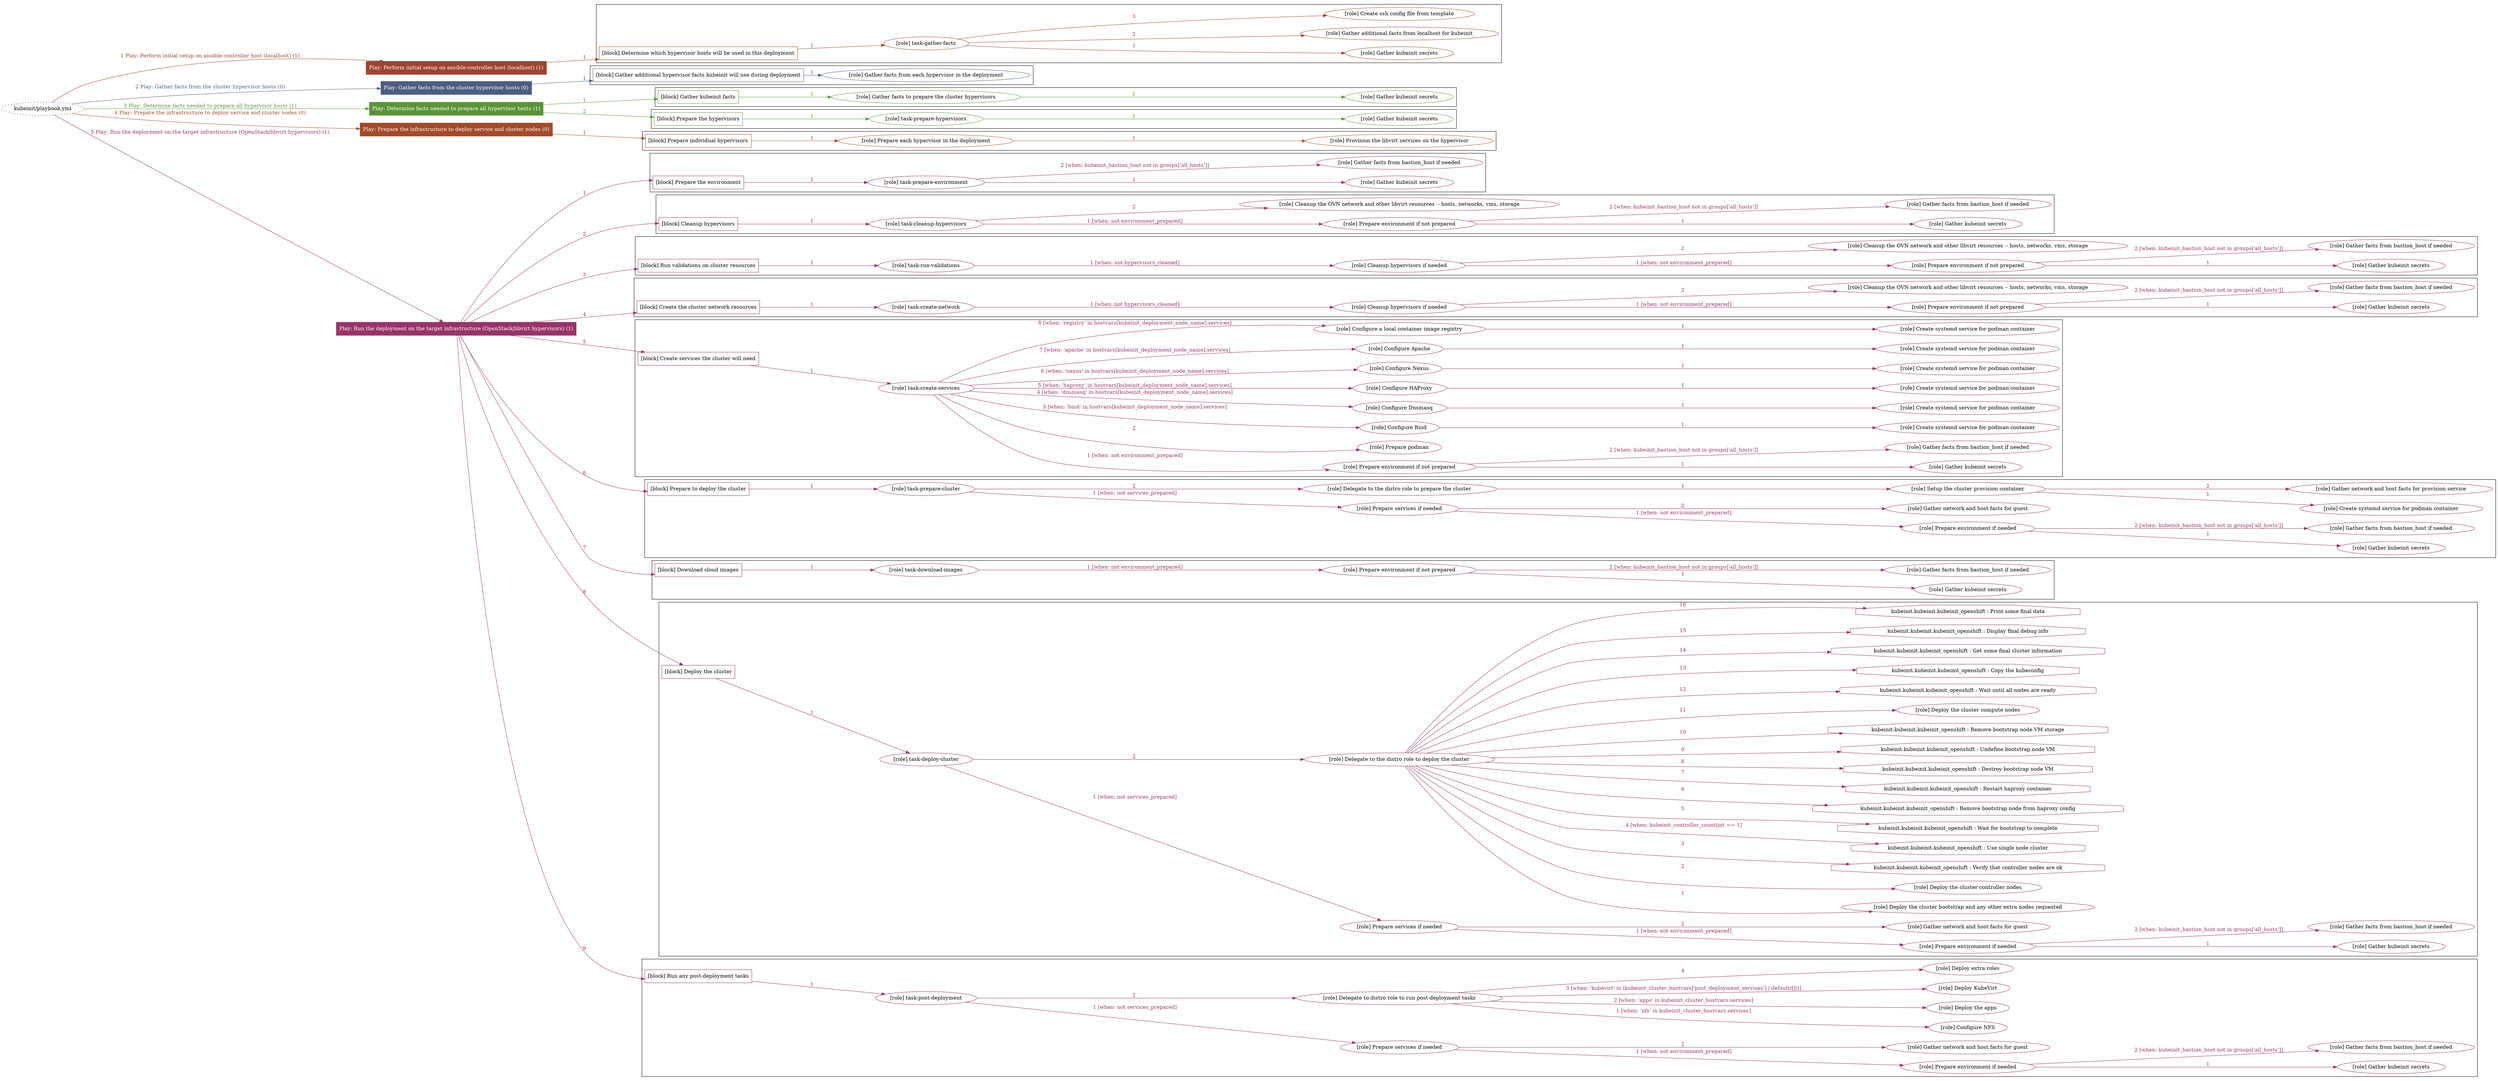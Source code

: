 digraph {
	graph [concentrate=true ordering=in rankdir=LR ratio=fill]
	edge [esep=5 sep=10]
	"kubeinit/playbook.yml" [URL="/home/runner/work/kubeinit/kubeinit/kubeinit/playbook.yml" id=playbook_3e4c6c94 style=dotted]
	"kubeinit/playbook.yml" -> play_658bc869 [label="1 Play: Perform initial setup on ansible-controller host (localhost) (1)" color="#9d432f" fontcolor="#9d432f" id=edge_play_658bc869 labeltooltip="1 Play: Perform initial setup on ansible-controller host (localhost) (1)" tooltip="1 Play: Perform initial setup on ansible-controller host (localhost) (1)"]
	subgraph "Play: Perform initial setup on ansible-controller host (localhost) (1)" {
		play_658bc869 [label="Play: Perform initial setup on ansible-controller host (localhost) (1)" URL="/home/runner/work/kubeinit/kubeinit/kubeinit/playbook.yml" color="#9d432f" fontcolor="#ffffff" id=play_658bc869 shape=box style=filled tooltip=localhost]
		play_658bc869 -> block_71878ca2 [label=1 color="#9d432f" fontcolor="#9d432f" id=edge_block_71878ca2 labeltooltip=1 tooltip=1]
		subgraph cluster_block_71878ca2 {
			block_71878ca2 [label="[block] Determine which hypervisor hosts will be used in this deployment" URL="/home/runner/work/kubeinit/kubeinit/kubeinit/playbook.yml" color="#9d432f" id=block_71878ca2 labeltooltip="Determine which hypervisor hosts will be used in this deployment" shape=box tooltip="Determine which hypervisor hosts will be used in this deployment"]
			block_71878ca2 -> role_0965408a [label="1 " color="#9d432f" fontcolor="#9d432f" id=edge_role_0965408a labeltooltip="1 " tooltip="1 "]
			subgraph "task-gather-facts" {
				role_0965408a [label="[role] task-gather-facts" URL="/home/runner/work/kubeinit/kubeinit/kubeinit/playbook.yml" color="#9d432f" id=role_0965408a tooltip="task-gather-facts"]
				role_0965408a -> role_7b13e94a [label="1 " color="#9d432f" fontcolor="#9d432f" id=edge_role_7b13e94a labeltooltip="1 " tooltip="1 "]
				subgraph "Gather kubeinit secrets" {
					role_7b13e94a [label="[role] Gather kubeinit secrets" URL="/home/runner/.ansible/collections/ansible_collections/kubeinit/kubeinit/roles/kubeinit_prepare/tasks/build_hypervisors_group.yml" color="#9d432f" id=role_7b13e94a tooltip="Gather kubeinit secrets"]
				}
				role_0965408a -> role_53de1988 [label="2 " color="#9d432f" fontcolor="#9d432f" id=edge_role_53de1988 labeltooltip="2 " tooltip="2 "]
				subgraph "Gather additional facts from localhost for kubeinit" {
					role_53de1988 [label="[role] Gather additional facts from localhost for kubeinit" URL="/home/runner/.ansible/collections/ansible_collections/kubeinit/kubeinit/roles/kubeinit_prepare/tasks/build_hypervisors_group.yml" color="#9d432f" id=role_53de1988 tooltip="Gather additional facts from localhost for kubeinit"]
				}
				role_0965408a -> role_eb878d2b [label="3 " color="#9d432f" fontcolor="#9d432f" id=edge_role_eb878d2b labeltooltip="3 " tooltip="3 "]
				subgraph "Create ssh config file from template" {
					role_eb878d2b [label="[role] Create ssh config file from template" URL="/home/runner/.ansible/collections/ansible_collections/kubeinit/kubeinit/roles/kubeinit_prepare/tasks/build_hypervisors_group.yml" color="#9d432f" id=role_eb878d2b tooltip="Create ssh config file from template"]
				}
			}
		}
	}
	"kubeinit/playbook.yml" -> play_7b54adad [label="2 Play: Gather facts from the cluster hypervisor hosts (0)" color="#4c5e7f" fontcolor="#4c5e7f" id=edge_play_7b54adad labeltooltip="2 Play: Gather facts from the cluster hypervisor hosts (0)" tooltip="2 Play: Gather facts from the cluster hypervisor hosts (0)"]
	subgraph "Play: Gather facts from the cluster hypervisor hosts (0)" {
		play_7b54adad [label="Play: Gather facts from the cluster hypervisor hosts (0)" URL="/home/runner/work/kubeinit/kubeinit/kubeinit/playbook.yml" color="#4c5e7f" fontcolor="#ffffff" id=play_7b54adad shape=box style=filled tooltip="Play: Gather facts from the cluster hypervisor hosts (0)"]
		play_7b54adad -> block_95761772 [label=1 color="#4c5e7f" fontcolor="#4c5e7f" id=edge_block_95761772 labeltooltip=1 tooltip=1]
		subgraph cluster_block_95761772 {
			block_95761772 [label="[block] Gather additional hypervisor facts kubeinit will use during deployment" URL="/home/runner/work/kubeinit/kubeinit/kubeinit/playbook.yml" color="#4c5e7f" id=block_95761772 labeltooltip="Gather additional hypervisor facts kubeinit will use during deployment" shape=box tooltip="Gather additional hypervisor facts kubeinit will use during deployment"]
			block_95761772 -> role_37c14e46 [label="1 " color="#4c5e7f" fontcolor="#4c5e7f" id=edge_role_37c14e46 labeltooltip="1 " tooltip="1 "]
			subgraph "Gather facts from each hypervisor in the deployment" {
				role_37c14e46 [label="[role] Gather facts from each hypervisor in the deployment" URL="/home/runner/work/kubeinit/kubeinit/kubeinit/playbook.yml" color="#4c5e7f" id=role_37c14e46 tooltip="Gather facts from each hypervisor in the deployment"]
			}
		}
	}
	"kubeinit/playbook.yml" -> play_28974b4a [label="3 Play: Determine facts needed to prepare all hypervisor hosts (1)" color="#5a9438" fontcolor="#5a9438" id=edge_play_28974b4a labeltooltip="3 Play: Determine facts needed to prepare all hypervisor hosts (1)" tooltip="3 Play: Determine facts needed to prepare all hypervisor hosts (1)"]
	subgraph "Play: Determine facts needed to prepare all hypervisor hosts (1)" {
		play_28974b4a [label="Play: Determine facts needed to prepare all hypervisor hosts (1)" URL="/home/runner/work/kubeinit/kubeinit/kubeinit/playbook.yml" color="#5a9438" fontcolor="#ffffff" id=play_28974b4a shape=box style=filled tooltip=localhost]
		play_28974b4a -> block_759d15f6 [label=1 color="#5a9438" fontcolor="#5a9438" id=edge_block_759d15f6 labeltooltip=1 tooltip=1]
		subgraph cluster_block_759d15f6 {
			block_759d15f6 [label="[block] Gather kubeinit facts" URL="/home/runner/work/kubeinit/kubeinit/kubeinit/playbook.yml" color="#5a9438" id=block_759d15f6 labeltooltip="Gather kubeinit facts" shape=box tooltip="Gather kubeinit facts"]
			block_759d15f6 -> role_07c66464 [label="1 " color="#5a9438" fontcolor="#5a9438" id=edge_role_07c66464 labeltooltip="1 " tooltip="1 "]
			subgraph "Gather facts to prepare the cluster hypervisors" {
				role_07c66464 [label="[role] Gather facts to prepare the cluster hypervisors" URL="/home/runner/work/kubeinit/kubeinit/kubeinit/playbook.yml" color="#5a9438" id=role_07c66464 tooltip="Gather facts to prepare the cluster hypervisors"]
				role_07c66464 -> role_ad1675e9 [label="1 " color="#5a9438" fontcolor="#5a9438" id=edge_role_ad1675e9 labeltooltip="1 " tooltip="1 "]
				subgraph "Gather kubeinit secrets" {
					role_ad1675e9 [label="[role] Gather kubeinit secrets" URL="/home/runner/.ansible/collections/ansible_collections/kubeinit/kubeinit/roles/kubeinit_prepare/tasks/gather_kubeinit_facts.yml" color="#5a9438" id=role_ad1675e9 tooltip="Gather kubeinit secrets"]
				}
			}
		}
		play_28974b4a -> block_05ba8c1e [label=2 color="#5a9438" fontcolor="#5a9438" id=edge_block_05ba8c1e labeltooltip=2 tooltip=2]
		subgraph cluster_block_05ba8c1e {
			block_05ba8c1e [label="[block] Prepare the hypervisors" URL="/home/runner/work/kubeinit/kubeinit/kubeinit/playbook.yml" color="#5a9438" id=block_05ba8c1e labeltooltip="Prepare the hypervisors" shape=box tooltip="Prepare the hypervisors"]
			block_05ba8c1e -> role_6aa53ba6 [label="1 " color="#5a9438" fontcolor="#5a9438" id=edge_role_6aa53ba6 labeltooltip="1 " tooltip="1 "]
			subgraph "task-prepare-hypervisors" {
				role_6aa53ba6 [label="[role] task-prepare-hypervisors" URL="/home/runner/work/kubeinit/kubeinit/kubeinit/playbook.yml" color="#5a9438" id=role_6aa53ba6 tooltip="task-prepare-hypervisors"]
				role_6aa53ba6 -> role_f8642f68 [label="1 " color="#5a9438" fontcolor="#5a9438" id=edge_role_f8642f68 labeltooltip="1 " tooltip="1 "]
				subgraph "Gather kubeinit secrets" {
					role_f8642f68 [label="[role] Gather kubeinit secrets" URL="/home/runner/.ansible/collections/ansible_collections/kubeinit/kubeinit/roles/kubeinit_prepare/tasks/gather_kubeinit_facts.yml" color="#5a9438" id=role_f8642f68 tooltip="Gather kubeinit secrets"]
				}
			}
		}
	}
	"kubeinit/playbook.yml" -> play_96797607 [label="4 Play: Prepare the infrastructure to deploy service and cluster nodes (0)" color="#a24b2a" fontcolor="#a24b2a" id=edge_play_96797607 labeltooltip="4 Play: Prepare the infrastructure to deploy service and cluster nodes (0)" tooltip="4 Play: Prepare the infrastructure to deploy service and cluster nodes (0)"]
	subgraph "Play: Prepare the infrastructure to deploy service and cluster nodes (0)" {
		play_96797607 [label="Play: Prepare the infrastructure to deploy service and cluster nodes (0)" URL="/home/runner/work/kubeinit/kubeinit/kubeinit/playbook.yml" color="#a24b2a" fontcolor="#ffffff" id=play_96797607 shape=box style=filled tooltip="Play: Prepare the infrastructure to deploy service and cluster nodes (0)"]
		play_96797607 -> block_1de4554d [label=1 color="#a24b2a" fontcolor="#a24b2a" id=edge_block_1de4554d labeltooltip=1 tooltip=1]
		subgraph cluster_block_1de4554d {
			block_1de4554d [label="[block] Prepare individual hypervisors" URL="/home/runner/work/kubeinit/kubeinit/kubeinit/playbook.yml" color="#a24b2a" id=block_1de4554d labeltooltip="Prepare individual hypervisors" shape=box tooltip="Prepare individual hypervisors"]
			block_1de4554d -> role_c51213fa [label="1 " color="#a24b2a" fontcolor="#a24b2a" id=edge_role_c51213fa labeltooltip="1 " tooltip="1 "]
			subgraph "Prepare each hypervisor in the deployment" {
				role_c51213fa [label="[role] Prepare each hypervisor in the deployment" URL="/home/runner/work/kubeinit/kubeinit/kubeinit/playbook.yml" color="#a24b2a" id=role_c51213fa tooltip="Prepare each hypervisor in the deployment"]
				role_c51213fa -> role_b6857839 [label="1 " color="#a24b2a" fontcolor="#a24b2a" id=edge_role_b6857839 labeltooltip="1 " tooltip="1 "]
				subgraph "Provision the libvirt services on the hypervisor" {
					role_b6857839 [label="[role] Provision the libvirt services on the hypervisor" URL="/home/runner/.ansible/collections/ansible_collections/kubeinit/kubeinit/roles/kubeinit_prepare/tasks/prepare_hypervisor.yml" color="#a24b2a" id=role_b6857839 tooltip="Provision the libvirt services on the hypervisor"]
				}
			}
		}
	}
	"kubeinit/playbook.yml" -> play_35eed72f [label="5 Play: Run the deployment on the target infrastructure (OpenStack/libvirt hypervisors) (1)" color="#993367" fontcolor="#993367" id=edge_play_35eed72f labeltooltip="5 Play: Run the deployment on the target infrastructure (OpenStack/libvirt hypervisors) (1)" tooltip="5 Play: Run the deployment on the target infrastructure (OpenStack/libvirt hypervisors) (1)"]
	subgraph "Play: Run the deployment on the target infrastructure (OpenStack/libvirt hypervisors) (1)" {
		play_35eed72f [label="Play: Run the deployment on the target infrastructure (OpenStack/libvirt hypervisors) (1)" URL="/home/runner/work/kubeinit/kubeinit/kubeinit/playbook.yml" color="#993367" fontcolor="#ffffff" id=play_35eed72f shape=box style=filled tooltip=localhost]
		play_35eed72f -> block_f25f6e74 [label=1 color="#993367" fontcolor="#993367" id=edge_block_f25f6e74 labeltooltip=1 tooltip=1]
		subgraph cluster_block_f25f6e74 {
			block_f25f6e74 [label="[block] Prepare the environment" URL="/home/runner/work/kubeinit/kubeinit/kubeinit/playbook.yml" color="#993367" id=block_f25f6e74 labeltooltip="Prepare the environment" shape=box tooltip="Prepare the environment"]
			block_f25f6e74 -> role_c80b85b6 [label="1 " color="#993367" fontcolor="#993367" id=edge_role_c80b85b6 labeltooltip="1 " tooltip="1 "]
			subgraph "task-prepare-environment" {
				role_c80b85b6 [label="[role] task-prepare-environment" URL="/home/runner/work/kubeinit/kubeinit/kubeinit/playbook.yml" color="#993367" id=role_c80b85b6 tooltip="task-prepare-environment"]
				role_c80b85b6 -> role_ce208d32 [label="1 " color="#993367" fontcolor="#993367" id=edge_role_ce208d32 labeltooltip="1 " tooltip="1 "]
				subgraph "Gather kubeinit secrets" {
					role_ce208d32 [label="[role] Gather kubeinit secrets" URL="/home/runner/.ansible/collections/ansible_collections/kubeinit/kubeinit/roles/kubeinit_prepare/tasks/gather_kubeinit_facts.yml" color="#993367" id=role_ce208d32 tooltip="Gather kubeinit secrets"]
				}
				role_c80b85b6 -> role_0d28ef75 [label="2 [when: kubeinit_bastion_host not in groups['all_hosts']]" color="#993367" fontcolor="#993367" id=edge_role_0d28ef75 labeltooltip="2 [when: kubeinit_bastion_host not in groups['all_hosts']]" tooltip="2 [when: kubeinit_bastion_host not in groups['all_hosts']]"]
				subgraph "Gather facts from bastion_host if needed" {
					role_0d28ef75 [label="[role] Gather facts from bastion_host if needed" URL="/home/runner/.ansible/collections/ansible_collections/kubeinit/kubeinit/roles/kubeinit_prepare/tasks/main.yml" color="#993367" id=role_0d28ef75 tooltip="Gather facts from bastion_host if needed"]
				}
			}
		}
		play_35eed72f -> block_49edeef1 [label=2 color="#993367" fontcolor="#993367" id=edge_block_49edeef1 labeltooltip=2 tooltip=2]
		subgraph cluster_block_49edeef1 {
			block_49edeef1 [label="[block] Cleanup hypervisors" URL="/home/runner/work/kubeinit/kubeinit/kubeinit/playbook.yml" color="#993367" id=block_49edeef1 labeltooltip="Cleanup hypervisors" shape=box tooltip="Cleanup hypervisors"]
			block_49edeef1 -> role_af88cb88 [label="1 " color="#993367" fontcolor="#993367" id=edge_role_af88cb88 labeltooltip="1 " tooltip="1 "]
			subgraph "task-cleanup-hypervisors" {
				role_af88cb88 [label="[role] task-cleanup-hypervisors" URL="/home/runner/work/kubeinit/kubeinit/kubeinit/playbook.yml" color="#993367" id=role_af88cb88 tooltip="task-cleanup-hypervisors"]
				role_af88cb88 -> role_ae159d76 [label="1 [when: not environment_prepared]" color="#993367" fontcolor="#993367" id=edge_role_ae159d76 labeltooltip="1 [when: not environment_prepared]" tooltip="1 [when: not environment_prepared]"]
				subgraph "Prepare environment if not prepared" {
					role_ae159d76 [label="[role] Prepare environment if not prepared" URL="/home/runner/.ansible/collections/ansible_collections/kubeinit/kubeinit/roles/kubeinit_libvirt/tasks/cleanup_hypervisors.yml" color="#993367" id=role_ae159d76 tooltip="Prepare environment if not prepared"]
					role_ae159d76 -> role_00870dcf [label="1 " color="#993367" fontcolor="#993367" id=edge_role_00870dcf labeltooltip="1 " tooltip="1 "]
					subgraph "Gather kubeinit secrets" {
						role_00870dcf [label="[role] Gather kubeinit secrets" URL="/home/runner/.ansible/collections/ansible_collections/kubeinit/kubeinit/roles/kubeinit_prepare/tasks/gather_kubeinit_facts.yml" color="#993367" id=role_00870dcf tooltip="Gather kubeinit secrets"]
					}
					role_ae159d76 -> role_cbc2e833 [label="2 [when: kubeinit_bastion_host not in groups['all_hosts']]" color="#993367" fontcolor="#993367" id=edge_role_cbc2e833 labeltooltip="2 [when: kubeinit_bastion_host not in groups['all_hosts']]" tooltip="2 [when: kubeinit_bastion_host not in groups['all_hosts']]"]
					subgraph "Gather facts from bastion_host if needed" {
						role_cbc2e833 [label="[role] Gather facts from bastion_host if needed" URL="/home/runner/.ansible/collections/ansible_collections/kubeinit/kubeinit/roles/kubeinit_prepare/tasks/main.yml" color="#993367" id=role_cbc2e833 tooltip="Gather facts from bastion_host if needed"]
					}
				}
				role_af88cb88 -> role_b7b53f25 [label="2 " color="#993367" fontcolor="#993367" id=edge_role_b7b53f25 labeltooltip="2 " tooltip="2 "]
				subgraph "Cleanup the OVN network and other libvirt resources -- hosts, networks, vms, storage" {
					role_b7b53f25 [label="[role] Cleanup the OVN network and other libvirt resources -- hosts, networks, vms, storage" URL="/home/runner/.ansible/collections/ansible_collections/kubeinit/kubeinit/roles/kubeinit_libvirt/tasks/cleanup_hypervisors.yml" color="#993367" id=role_b7b53f25 tooltip="Cleanup the OVN network and other libvirt resources -- hosts, networks, vms, storage"]
				}
			}
		}
		play_35eed72f -> block_216e9f90 [label=3 color="#993367" fontcolor="#993367" id=edge_block_216e9f90 labeltooltip=3 tooltip=3]
		subgraph cluster_block_216e9f90 {
			block_216e9f90 [label="[block] Run validations on cluster resources" URL="/home/runner/work/kubeinit/kubeinit/kubeinit/playbook.yml" color="#993367" id=block_216e9f90 labeltooltip="Run validations on cluster resources" shape=box tooltip="Run validations on cluster resources"]
			block_216e9f90 -> role_5b7310d3 [label="1 " color="#993367" fontcolor="#993367" id=edge_role_5b7310d3 labeltooltip="1 " tooltip="1 "]
			subgraph "task-run-validations" {
				role_5b7310d3 [label="[role] task-run-validations" URL="/home/runner/work/kubeinit/kubeinit/kubeinit/playbook.yml" color="#993367" id=role_5b7310d3 tooltip="task-run-validations"]
				role_5b7310d3 -> role_6b889ad6 [label="1 [when: not hypervisors_cleaned]" color="#993367" fontcolor="#993367" id=edge_role_6b889ad6 labeltooltip="1 [when: not hypervisors_cleaned]" tooltip="1 [when: not hypervisors_cleaned]"]
				subgraph "Cleanup hypervisors if needed" {
					role_6b889ad6 [label="[role] Cleanup hypervisors if needed" URL="/home/runner/.ansible/collections/ansible_collections/kubeinit/kubeinit/roles/kubeinit_validations/tasks/main.yml" color="#993367" id=role_6b889ad6 tooltip="Cleanup hypervisors if needed"]
					role_6b889ad6 -> role_72a63577 [label="1 [when: not environment_prepared]" color="#993367" fontcolor="#993367" id=edge_role_72a63577 labeltooltip="1 [when: not environment_prepared]" tooltip="1 [when: not environment_prepared]"]
					subgraph "Prepare environment if not prepared" {
						role_72a63577 [label="[role] Prepare environment if not prepared" URL="/home/runner/.ansible/collections/ansible_collections/kubeinit/kubeinit/roles/kubeinit_libvirt/tasks/cleanup_hypervisors.yml" color="#993367" id=role_72a63577 tooltip="Prepare environment if not prepared"]
						role_72a63577 -> role_7a88937c [label="1 " color="#993367" fontcolor="#993367" id=edge_role_7a88937c labeltooltip="1 " tooltip="1 "]
						subgraph "Gather kubeinit secrets" {
							role_7a88937c [label="[role] Gather kubeinit secrets" URL="/home/runner/.ansible/collections/ansible_collections/kubeinit/kubeinit/roles/kubeinit_prepare/tasks/gather_kubeinit_facts.yml" color="#993367" id=role_7a88937c tooltip="Gather kubeinit secrets"]
						}
						role_72a63577 -> role_7eb7ba71 [label="2 [when: kubeinit_bastion_host not in groups['all_hosts']]" color="#993367" fontcolor="#993367" id=edge_role_7eb7ba71 labeltooltip="2 [when: kubeinit_bastion_host not in groups['all_hosts']]" tooltip="2 [when: kubeinit_bastion_host not in groups['all_hosts']]"]
						subgraph "Gather facts from bastion_host if needed" {
							role_7eb7ba71 [label="[role] Gather facts from bastion_host if needed" URL="/home/runner/.ansible/collections/ansible_collections/kubeinit/kubeinit/roles/kubeinit_prepare/tasks/main.yml" color="#993367" id=role_7eb7ba71 tooltip="Gather facts from bastion_host if needed"]
						}
					}
					role_6b889ad6 -> role_13c6fd33 [label="2 " color="#993367" fontcolor="#993367" id=edge_role_13c6fd33 labeltooltip="2 " tooltip="2 "]
					subgraph "Cleanup the OVN network and other libvirt resources -- hosts, networks, vms, storage" {
						role_13c6fd33 [label="[role] Cleanup the OVN network and other libvirt resources -- hosts, networks, vms, storage" URL="/home/runner/.ansible/collections/ansible_collections/kubeinit/kubeinit/roles/kubeinit_libvirt/tasks/cleanup_hypervisors.yml" color="#993367" id=role_13c6fd33 tooltip="Cleanup the OVN network and other libvirt resources -- hosts, networks, vms, storage"]
					}
				}
			}
		}
		play_35eed72f -> block_47535960 [label=4 color="#993367" fontcolor="#993367" id=edge_block_47535960 labeltooltip=4 tooltip=4]
		subgraph cluster_block_47535960 {
			block_47535960 [label="[block] Create the cluster network resources" URL="/home/runner/work/kubeinit/kubeinit/kubeinit/playbook.yml" color="#993367" id=block_47535960 labeltooltip="Create the cluster network resources" shape=box tooltip="Create the cluster network resources"]
			block_47535960 -> role_fc1a6ad0 [label="1 " color="#993367" fontcolor="#993367" id=edge_role_fc1a6ad0 labeltooltip="1 " tooltip="1 "]
			subgraph "task-create-network" {
				role_fc1a6ad0 [label="[role] task-create-network" URL="/home/runner/work/kubeinit/kubeinit/kubeinit/playbook.yml" color="#993367" id=role_fc1a6ad0 tooltip="task-create-network"]
				role_fc1a6ad0 -> role_c3730347 [label="1 [when: not hypervisors_cleaned]" color="#993367" fontcolor="#993367" id=edge_role_c3730347 labeltooltip="1 [when: not hypervisors_cleaned]" tooltip="1 [when: not hypervisors_cleaned]"]
				subgraph "Cleanup hypervisors if needed" {
					role_c3730347 [label="[role] Cleanup hypervisors if needed" URL="/home/runner/.ansible/collections/ansible_collections/kubeinit/kubeinit/roles/kubeinit_libvirt/tasks/create_network.yml" color="#993367" id=role_c3730347 tooltip="Cleanup hypervisors if needed"]
					role_c3730347 -> role_b549713d [label="1 [when: not environment_prepared]" color="#993367" fontcolor="#993367" id=edge_role_b549713d labeltooltip="1 [when: not environment_prepared]" tooltip="1 [when: not environment_prepared]"]
					subgraph "Prepare environment if not prepared" {
						role_b549713d [label="[role] Prepare environment if not prepared" URL="/home/runner/.ansible/collections/ansible_collections/kubeinit/kubeinit/roles/kubeinit_libvirt/tasks/cleanup_hypervisors.yml" color="#993367" id=role_b549713d tooltip="Prepare environment if not prepared"]
						role_b549713d -> role_ad35d391 [label="1 " color="#993367" fontcolor="#993367" id=edge_role_ad35d391 labeltooltip="1 " tooltip="1 "]
						subgraph "Gather kubeinit secrets" {
							role_ad35d391 [label="[role] Gather kubeinit secrets" URL="/home/runner/.ansible/collections/ansible_collections/kubeinit/kubeinit/roles/kubeinit_prepare/tasks/gather_kubeinit_facts.yml" color="#993367" id=role_ad35d391 tooltip="Gather kubeinit secrets"]
						}
						role_b549713d -> role_75541369 [label="2 [when: kubeinit_bastion_host not in groups['all_hosts']]" color="#993367" fontcolor="#993367" id=edge_role_75541369 labeltooltip="2 [when: kubeinit_bastion_host not in groups['all_hosts']]" tooltip="2 [when: kubeinit_bastion_host not in groups['all_hosts']]"]
						subgraph "Gather facts from bastion_host if needed" {
							role_75541369 [label="[role] Gather facts from bastion_host if needed" URL="/home/runner/.ansible/collections/ansible_collections/kubeinit/kubeinit/roles/kubeinit_prepare/tasks/main.yml" color="#993367" id=role_75541369 tooltip="Gather facts from bastion_host if needed"]
						}
					}
					role_c3730347 -> role_8c58bfdc [label="2 " color="#993367" fontcolor="#993367" id=edge_role_8c58bfdc labeltooltip="2 " tooltip="2 "]
					subgraph "Cleanup the OVN network and other libvirt resources -- hosts, networks, vms, storage" {
						role_8c58bfdc [label="[role] Cleanup the OVN network and other libvirt resources -- hosts, networks, vms, storage" URL="/home/runner/.ansible/collections/ansible_collections/kubeinit/kubeinit/roles/kubeinit_libvirt/tasks/cleanup_hypervisors.yml" color="#993367" id=role_8c58bfdc tooltip="Cleanup the OVN network and other libvirt resources -- hosts, networks, vms, storage"]
					}
				}
			}
		}
		play_35eed72f -> block_74231e3d [label=5 color="#993367" fontcolor="#993367" id=edge_block_74231e3d labeltooltip=5 tooltip=5]
		subgraph cluster_block_74231e3d {
			block_74231e3d [label="[block] Create services the cluster will need" URL="/home/runner/work/kubeinit/kubeinit/kubeinit/playbook.yml" color="#993367" id=block_74231e3d labeltooltip="Create services the cluster will need" shape=box tooltip="Create services the cluster will need"]
			block_74231e3d -> role_1325eb94 [label="1 " color="#993367" fontcolor="#993367" id=edge_role_1325eb94 labeltooltip="1 " tooltip="1 "]
			subgraph "task-create-services" {
				role_1325eb94 [label="[role] task-create-services" URL="/home/runner/work/kubeinit/kubeinit/kubeinit/playbook.yml" color="#993367" id=role_1325eb94 tooltip="task-create-services"]
				role_1325eb94 -> role_4203a402 [label="1 [when: not environment_prepared]" color="#993367" fontcolor="#993367" id=edge_role_4203a402 labeltooltip="1 [when: not environment_prepared]" tooltip="1 [when: not environment_prepared]"]
				subgraph "Prepare environment if not prepared" {
					role_4203a402 [label="[role] Prepare environment if not prepared" URL="/home/runner/.ansible/collections/ansible_collections/kubeinit/kubeinit/roles/kubeinit_services/tasks/main.yml" color="#993367" id=role_4203a402 tooltip="Prepare environment if not prepared"]
					role_4203a402 -> role_1c645c28 [label="1 " color="#993367" fontcolor="#993367" id=edge_role_1c645c28 labeltooltip="1 " tooltip="1 "]
					subgraph "Gather kubeinit secrets" {
						role_1c645c28 [label="[role] Gather kubeinit secrets" URL="/home/runner/.ansible/collections/ansible_collections/kubeinit/kubeinit/roles/kubeinit_prepare/tasks/gather_kubeinit_facts.yml" color="#993367" id=role_1c645c28 tooltip="Gather kubeinit secrets"]
					}
					role_4203a402 -> role_2c619540 [label="2 [when: kubeinit_bastion_host not in groups['all_hosts']]" color="#993367" fontcolor="#993367" id=edge_role_2c619540 labeltooltip="2 [when: kubeinit_bastion_host not in groups['all_hosts']]" tooltip="2 [when: kubeinit_bastion_host not in groups['all_hosts']]"]
					subgraph "Gather facts from bastion_host if needed" {
						role_2c619540 [label="[role] Gather facts from bastion_host if needed" URL="/home/runner/.ansible/collections/ansible_collections/kubeinit/kubeinit/roles/kubeinit_prepare/tasks/main.yml" color="#993367" id=role_2c619540 tooltip="Gather facts from bastion_host if needed"]
					}
				}
				role_1325eb94 -> role_068561b5 [label="2 " color="#993367" fontcolor="#993367" id=edge_role_068561b5 labeltooltip="2 " tooltip="2 "]
				subgraph "Prepare podman" {
					role_068561b5 [label="[role] Prepare podman" URL="/home/runner/.ansible/collections/ansible_collections/kubeinit/kubeinit/roles/kubeinit_services/tasks/00_create_service_pod.yml" color="#993367" id=role_068561b5 tooltip="Prepare podman"]
				}
				role_1325eb94 -> role_b4c94d23 [label="3 [when: 'bind' in hostvars[kubeinit_deployment_node_name].services]" color="#993367" fontcolor="#993367" id=edge_role_b4c94d23 labeltooltip="3 [when: 'bind' in hostvars[kubeinit_deployment_node_name].services]" tooltip="3 [when: 'bind' in hostvars[kubeinit_deployment_node_name].services]"]
				subgraph "Configure Bind" {
					role_b4c94d23 [label="[role] Configure Bind" URL="/home/runner/.ansible/collections/ansible_collections/kubeinit/kubeinit/roles/kubeinit_services/tasks/start_services_containers.yml" color="#993367" id=role_b4c94d23 tooltip="Configure Bind"]
					role_b4c94d23 -> role_8ff65bca [label="1 " color="#993367" fontcolor="#993367" id=edge_role_8ff65bca labeltooltip="1 " tooltip="1 "]
					subgraph "Create systemd service for podman container" {
						role_8ff65bca [label="[role] Create systemd service for podman container" URL="/home/runner/.ansible/collections/ansible_collections/kubeinit/kubeinit/roles/kubeinit_bind/tasks/main.yml" color="#993367" id=role_8ff65bca tooltip="Create systemd service for podman container"]
					}
				}
				role_1325eb94 -> role_60f701f6 [label="4 [when: 'dnsmasq' in hostvars[kubeinit_deployment_node_name].services]" color="#993367" fontcolor="#993367" id=edge_role_60f701f6 labeltooltip="4 [when: 'dnsmasq' in hostvars[kubeinit_deployment_node_name].services]" tooltip="4 [when: 'dnsmasq' in hostvars[kubeinit_deployment_node_name].services]"]
				subgraph "Configure Dnsmasq" {
					role_60f701f6 [label="[role] Configure Dnsmasq" URL="/home/runner/.ansible/collections/ansible_collections/kubeinit/kubeinit/roles/kubeinit_services/tasks/start_services_containers.yml" color="#993367" id=role_60f701f6 tooltip="Configure Dnsmasq"]
					role_60f701f6 -> role_32859dad [label="1 " color="#993367" fontcolor="#993367" id=edge_role_32859dad labeltooltip="1 " tooltip="1 "]
					subgraph "Create systemd service for podman container" {
						role_32859dad [label="[role] Create systemd service for podman container" URL="/home/runner/.ansible/collections/ansible_collections/kubeinit/kubeinit/roles/kubeinit_dnsmasq/tasks/main.yml" color="#993367" id=role_32859dad tooltip="Create systemd service for podman container"]
					}
				}
				role_1325eb94 -> role_31965e64 [label="5 [when: 'haproxy' in hostvars[kubeinit_deployment_node_name].services]" color="#993367" fontcolor="#993367" id=edge_role_31965e64 labeltooltip="5 [when: 'haproxy' in hostvars[kubeinit_deployment_node_name].services]" tooltip="5 [when: 'haproxy' in hostvars[kubeinit_deployment_node_name].services]"]
				subgraph "Configure HAProxy" {
					role_31965e64 [label="[role] Configure HAProxy" URL="/home/runner/.ansible/collections/ansible_collections/kubeinit/kubeinit/roles/kubeinit_services/tasks/start_services_containers.yml" color="#993367" id=role_31965e64 tooltip="Configure HAProxy"]
					role_31965e64 -> role_05c813c6 [label="1 " color="#993367" fontcolor="#993367" id=edge_role_05c813c6 labeltooltip="1 " tooltip="1 "]
					subgraph "Create systemd service for podman container" {
						role_05c813c6 [label="[role] Create systemd service for podman container" URL="/home/runner/.ansible/collections/ansible_collections/kubeinit/kubeinit/roles/kubeinit_haproxy/tasks/main.yml" color="#993367" id=role_05c813c6 tooltip="Create systemd service for podman container"]
					}
				}
				role_1325eb94 -> role_f7023382 [label="6 [when: 'nexus' in hostvars[kubeinit_deployment_node_name].services]" color="#993367" fontcolor="#993367" id=edge_role_f7023382 labeltooltip="6 [when: 'nexus' in hostvars[kubeinit_deployment_node_name].services]" tooltip="6 [when: 'nexus' in hostvars[kubeinit_deployment_node_name].services]"]
				subgraph "Configure Nexus" {
					role_f7023382 [label="[role] Configure Nexus" URL="/home/runner/.ansible/collections/ansible_collections/kubeinit/kubeinit/roles/kubeinit_services/tasks/start_services_containers.yml" color="#993367" id=role_f7023382 tooltip="Configure Nexus"]
					role_f7023382 -> role_c9d13292 [label="1 " color="#993367" fontcolor="#993367" id=edge_role_c9d13292 labeltooltip="1 " tooltip="1 "]
					subgraph "Create systemd service for podman container" {
						role_c9d13292 [label="[role] Create systemd service for podman container" URL="/home/runner/.ansible/collections/ansible_collections/kubeinit/kubeinit/roles/kubeinit_nexus/tasks/main.yml" color="#993367" id=role_c9d13292 tooltip="Create systemd service for podman container"]
					}
				}
				role_1325eb94 -> role_e48c7c55 [label="7 [when: 'apache' in hostvars[kubeinit_deployment_node_name].services]" color="#993367" fontcolor="#993367" id=edge_role_e48c7c55 labeltooltip="7 [when: 'apache' in hostvars[kubeinit_deployment_node_name].services]" tooltip="7 [when: 'apache' in hostvars[kubeinit_deployment_node_name].services]"]
				subgraph "Configure Apache" {
					role_e48c7c55 [label="[role] Configure Apache" URL="/home/runner/.ansible/collections/ansible_collections/kubeinit/kubeinit/roles/kubeinit_services/tasks/start_services_containers.yml" color="#993367" id=role_e48c7c55 tooltip="Configure Apache"]
					role_e48c7c55 -> role_92b29bf2 [label="1 " color="#993367" fontcolor="#993367" id=edge_role_92b29bf2 labeltooltip="1 " tooltip="1 "]
					subgraph "Create systemd service for podman container" {
						role_92b29bf2 [label="[role] Create systemd service for podman container" URL="/home/runner/.ansible/collections/ansible_collections/kubeinit/kubeinit/roles/kubeinit_apache/tasks/main.yml" color="#993367" id=role_92b29bf2 tooltip="Create systemd service for podman container"]
					}
				}
				role_1325eb94 -> role_4ad57368 [label="8 [when: 'registry' in hostvars[kubeinit_deployment_node_name].services]" color="#993367" fontcolor="#993367" id=edge_role_4ad57368 labeltooltip="8 [when: 'registry' in hostvars[kubeinit_deployment_node_name].services]" tooltip="8 [when: 'registry' in hostvars[kubeinit_deployment_node_name].services]"]
				subgraph "Configure a local container image registry" {
					role_4ad57368 [label="[role] Configure a local container image registry" URL="/home/runner/.ansible/collections/ansible_collections/kubeinit/kubeinit/roles/kubeinit_services/tasks/start_services_containers.yml" color="#993367" id=role_4ad57368 tooltip="Configure a local container image registry"]
					role_4ad57368 -> role_39ff54bf [label="1 " color="#993367" fontcolor="#993367" id=edge_role_39ff54bf labeltooltip="1 " tooltip="1 "]
					subgraph "Create systemd service for podman container" {
						role_39ff54bf [label="[role] Create systemd service for podman container" URL="/home/runner/.ansible/collections/ansible_collections/kubeinit/kubeinit/roles/kubeinit_registry/tasks/main.yml" color="#993367" id=role_39ff54bf tooltip="Create systemd service for podman container"]
					}
				}
			}
		}
		play_35eed72f -> block_bd3edec2 [label=6 color="#993367" fontcolor="#993367" id=edge_block_bd3edec2 labeltooltip=6 tooltip=6]
		subgraph cluster_block_bd3edec2 {
			block_bd3edec2 [label="[block] Prepare to deploy the cluster" URL="/home/runner/work/kubeinit/kubeinit/kubeinit/playbook.yml" color="#993367" id=block_bd3edec2 labeltooltip="Prepare to deploy the cluster" shape=box tooltip="Prepare to deploy the cluster"]
			block_bd3edec2 -> role_7492a51d [label="1 " color="#993367" fontcolor="#993367" id=edge_role_7492a51d labeltooltip="1 " tooltip="1 "]
			subgraph "task-prepare-cluster" {
				role_7492a51d [label="[role] task-prepare-cluster" URL="/home/runner/work/kubeinit/kubeinit/kubeinit/playbook.yml" color="#993367" id=role_7492a51d tooltip="task-prepare-cluster"]
				role_7492a51d -> role_e7afb11d [label="1 [when: not services_prepared]" color="#993367" fontcolor="#993367" id=edge_role_e7afb11d labeltooltip="1 [when: not services_prepared]" tooltip="1 [when: not services_prepared]"]
				subgraph "Prepare services if needed" {
					role_e7afb11d [label="[role] Prepare services if needed" URL="/home/runner/.ansible/collections/ansible_collections/kubeinit/kubeinit/roles/kubeinit_prepare/tasks/prepare_cluster.yml" color="#993367" id=role_e7afb11d tooltip="Prepare services if needed"]
					role_e7afb11d -> role_f46ec282 [label="1 [when: not environment_prepared]" color="#993367" fontcolor="#993367" id=edge_role_f46ec282 labeltooltip="1 [when: not environment_prepared]" tooltip="1 [when: not environment_prepared]"]
					subgraph "Prepare environment if needed" {
						role_f46ec282 [label="[role] Prepare environment if needed" URL="/home/runner/.ansible/collections/ansible_collections/kubeinit/kubeinit/roles/kubeinit_services/tasks/prepare_services.yml" color="#993367" id=role_f46ec282 tooltip="Prepare environment if needed"]
						role_f46ec282 -> role_09bd0cd1 [label="1 " color="#993367" fontcolor="#993367" id=edge_role_09bd0cd1 labeltooltip="1 " tooltip="1 "]
						subgraph "Gather kubeinit secrets" {
							role_09bd0cd1 [label="[role] Gather kubeinit secrets" URL="/home/runner/.ansible/collections/ansible_collections/kubeinit/kubeinit/roles/kubeinit_prepare/tasks/gather_kubeinit_facts.yml" color="#993367" id=role_09bd0cd1 tooltip="Gather kubeinit secrets"]
						}
						role_f46ec282 -> role_756df6b9 [label="2 [when: kubeinit_bastion_host not in groups['all_hosts']]" color="#993367" fontcolor="#993367" id=edge_role_756df6b9 labeltooltip="2 [when: kubeinit_bastion_host not in groups['all_hosts']]" tooltip="2 [when: kubeinit_bastion_host not in groups['all_hosts']]"]
						subgraph "Gather facts from bastion_host if needed" {
							role_756df6b9 [label="[role] Gather facts from bastion_host if needed" URL="/home/runner/.ansible/collections/ansible_collections/kubeinit/kubeinit/roles/kubeinit_prepare/tasks/main.yml" color="#993367" id=role_756df6b9 tooltip="Gather facts from bastion_host if needed"]
						}
					}
					role_e7afb11d -> role_60fce764 [label="2 " color="#993367" fontcolor="#993367" id=edge_role_60fce764 labeltooltip="2 " tooltip="2 "]
					subgraph "Gather network and host facts for guest" {
						role_60fce764 [label="[role] Gather network and host facts for guest" URL="/home/runner/.ansible/collections/ansible_collections/kubeinit/kubeinit/roles/kubeinit_services/tasks/prepare_services.yml" color="#993367" id=role_60fce764 tooltip="Gather network and host facts for guest"]
					}
				}
				role_7492a51d -> role_cd09e41e [label="2 " color="#993367" fontcolor="#993367" id=edge_role_cd09e41e labeltooltip="2 " tooltip="2 "]
				subgraph "Delegate to the distro role to prepare the cluster" {
					role_cd09e41e [label="[role] Delegate to the distro role to prepare the cluster" URL="/home/runner/.ansible/collections/ansible_collections/kubeinit/kubeinit/roles/kubeinit_prepare/tasks/prepare_cluster.yml" color="#993367" id=role_cd09e41e tooltip="Delegate to the distro role to prepare the cluster"]
					role_cd09e41e -> role_54bd0507 [label="1 " color="#993367" fontcolor="#993367" id=edge_role_54bd0507 labeltooltip="1 " tooltip="1 "]
					subgraph "Setup the cluster provision container" {
						role_54bd0507 [label="[role] Setup the cluster provision container" URL="/home/runner/.ansible/collections/ansible_collections/kubeinit/kubeinit/roles/kubeinit_openshift/tasks/prepare_cluster.yml" color="#993367" id=role_54bd0507 tooltip="Setup the cluster provision container"]
						role_54bd0507 -> role_1d36d645 [label="1 " color="#993367" fontcolor="#993367" id=edge_role_1d36d645 labeltooltip="1 " tooltip="1 "]
						subgraph "Create systemd service for podman container" {
							role_1d36d645 [label="[role] Create systemd service for podman container" URL="/home/runner/.ansible/collections/ansible_collections/kubeinit/kubeinit/roles/kubeinit_services/tasks/create_provision_container.yml" color="#993367" id=role_1d36d645 tooltip="Create systemd service for podman container"]
						}
						role_54bd0507 -> role_90f07313 [label="2 " color="#993367" fontcolor="#993367" id=edge_role_90f07313 labeltooltip="2 " tooltip="2 "]
						subgraph "Gather network and host facts for provision service" {
							role_90f07313 [label="[role] Gather network and host facts for provision service" URL="/home/runner/.ansible/collections/ansible_collections/kubeinit/kubeinit/roles/kubeinit_services/tasks/create_provision_container.yml" color="#993367" id=role_90f07313 tooltip="Gather network and host facts for provision service"]
						}
					}
				}
			}
		}
		play_35eed72f -> block_d9e682a3 [label=7 color="#993367" fontcolor="#993367" id=edge_block_d9e682a3 labeltooltip=7 tooltip=7]
		subgraph cluster_block_d9e682a3 {
			block_d9e682a3 [label="[block] Download cloud images" URL="/home/runner/work/kubeinit/kubeinit/kubeinit/playbook.yml" color="#993367" id=block_d9e682a3 labeltooltip="Download cloud images" shape=box tooltip="Download cloud images"]
			block_d9e682a3 -> role_405e3c82 [label="1 " color="#993367" fontcolor="#993367" id=edge_role_405e3c82 labeltooltip="1 " tooltip="1 "]
			subgraph "task-download-images" {
				role_405e3c82 [label="[role] task-download-images" URL="/home/runner/work/kubeinit/kubeinit/kubeinit/playbook.yml" color="#993367" id=role_405e3c82 tooltip="task-download-images"]
				role_405e3c82 -> role_e7431353 [label="1 [when: not environment_prepared]" color="#993367" fontcolor="#993367" id=edge_role_e7431353 labeltooltip="1 [when: not environment_prepared]" tooltip="1 [when: not environment_prepared]"]
				subgraph "Prepare environment if not prepared" {
					role_e7431353 [label="[role] Prepare environment if not prepared" URL="/home/runner/.ansible/collections/ansible_collections/kubeinit/kubeinit/roles/kubeinit_libvirt/tasks/download_cloud_images.yml" color="#993367" id=role_e7431353 tooltip="Prepare environment if not prepared"]
					role_e7431353 -> role_0f9e8a08 [label="1 " color="#993367" fontcolor="#993367" id=edge_role_0f9e8a08 labeltooltip="1 " tooltip="1 "]
					subgraph "Gather kubeinit secrets" {
						role_0f9e8a08 [label="[role] Gather kubeinit secrets" URL="/home/runner/.ansible/collections/ansible_collections/kubeinit/kubeinit/roles/kubeinit_prepare/tasks/gather_kubeinit_facts.yml" color="#993367" id=role_0f9e8a08 tooltip="Gather kubeinit secrets"]
					}
					role_e7431353 -> role_61a36d31 [label="2 [when: kubeinit_bastion_host not in groups['all_hosts']]" color="#993367" fontcolor="#993367" id=edge_role_61a36d31 labeltooltip="2 [when: kubeinit_bastion_host not in groups['all_hosts']]" tooltip="2 [when: kubeinit_bastion_host not in groups['all_hosts']]"]
					subgraph "Gather facts from bastion_host if needed" {
						role_61a36d31 [label="[role] Gather facts from bastion_host if needed" URL="/home/runner/.ansible/collections/ansible_collections/kubeinit/kubeinit/roles/kubeinit_prepare/tasks/main.yml" color="#993367" id=role_61a36d31 tooltip="Gather facts from bastion_host if needed"]
					}
				}
			}
		}
		play_35eed72f -> block_4ff9b477 [label=8 color="#993367" fontcolor="#993367" id=edge_block_4ff9b477 labeltooltip=8 tooltip=8]
		subgraph cluster_block_4ff9b477 {
			block_4ff9b477 [label="[block] Deploy the cluster" URL="/home/runner/work/kubeinit/kubeinit/kubeinit/playbook.yml" color="#993367" id=block_4ff9b477 labeltooltip="Deploy the cluster" shape=box tooltip="Deploy the cluster"]
			block_4ff9b477 -> role_9fbac8f6 [label="1 " color="#993367" fontcolor="#993367" id=edge_role_9fbac8f6 labeltooltip="1 " tooltip="1 "]
			subgraph "task-deploy-cluster" {
				role_9fbac8f6 [label="[role] task-deploy-cluster" URL="/home/runner/work/kubeinit/kubeinit/kubeinit/playbook.yml" color="#993367" id=role_9fbac8f6 tooltip="task-deploy-cluster"]
				role_9fbac8f6 -> role_de24ed32 [label="1 [when: not services_prepared]" color="#993367" fontcolor="#993367" id=edge_role_de24ed32 labeltooltip="1 [when: not services_prepared]" tooltip="1 [when: not services_prepared]"]
				subgraph "Prepare services if needed" {
					role_de24ed32 [label="[role] Prepare services if needed" URL="/home/runner/.ansible/collections/ansible_collections/kubeinit/kubeinit/roles/kubeinit_prepare/tasks/deploy_cluster.yml" color="#993367" id=role_de24ed32 tooltip="Prepare services if needed"]
					role_de24ed32 -> role_491aeda3 [label="1 [when: not environment_prepared]" color="#993367" fontcolor="#993367" id=edge_role_491aeda3 labeltooltip="1 [when: not environment_prepared]" tooltip="1 [when: not environment_prepared]"]
					subgraph "Prepare environment if needed" {
						role_491aeda3 [label="[role] Prepare environment if needed" URL="/home/runner/.ansible/collections/ansible_collections/kubeinit/kubeinit/roles/kubeinit_services/tasks/prepare_services.yml" color="#993367" id=role_491aeda3 tooltip="Prepare environment if needed"]
						role_491aeda3 -> role_aaae8dc8 [label="1 " color="#993367" fontcolor="#993367" id=edge_role_aaae8dc8 labeltooltip="1 " tooltip="1 "]
						subgraph "Gather kubeinit secrets" {
							role_aaae8dc8 [label="[role] Gather kubeinit secrets" URL="/home/runner/.ansible/collections/ansible_collections/kubeinit/kubeinit/roles/kubeinit_prepare/tasks/gather_kubeinit_facts.yml" color="#993367" id=role_aaae8dc8 tooltip="Gather kubeinit secrets"]
						}
						role_491aeda3 -> role_dee7644b [label="2 [when: kubeinit_bastion_host not in groups['all_hosts']]" color="#993367" fontcolor="#993367" id=edge_role_dee7644b labeltooltip="2 [when: kubeinit_bastion_host not in groups['all_hosts']]" tooltip="2 [when: kubeinit_bastion_host not in groups['all_hosts']]"]
						subgraph "Gather facts from bastion_host if needed" {
							role_dee7644b [label="[role] Gather facts from bastion_host if needed" URL="/home/runner/.ansible/collections/ansible_collections/kubeinit/kubeinit/roles/kubeinit_prepare/tasks/main.yml" color="#993367" id=role_dee7644b tooltip="Gather facts from bastion_host if needed"]
						}
					}
					role_de24ed32 -> role_2ba8ce71 [label="2 " color="#993367" fontcolor="#993367" id=edge_role_2ba8ce71 labeltooltip="2 " tooltip="2 "]
					subgraph "Gather network and host facts for guest" {
						role_2ba8ce71 [label="[role] Gather network and host facts for guest" URL="/home/runner/.ansible/collections/ansible_collections/kubeinit/kubeinit/roles/kubeinit_services/tasks/prepare_services.yml" color="#993367" id=role_2ba8ce71 tooltip="Gather network and host facts for guest"]
					}
				}
				role_9fbac8f6 -> role_4b010a24 [label="2 " color="#993367" fontcolor="#993367" id=edge_role_4b010a24 labeltooltip="2 " tooltip="2 "]
				subgraph "Delegate to the distro role to deploy the cluster" {
					role_4b010a24 [label="[role] Delegate to the distro role to deploy the cluster" URL="/home/runner/.ansible/collections/ansible_collections/kubeinit/kubeinit/roles/kubeinit_prepare/tasks/deploy_cluster.yml" color="#993367" id=role_4b010a24 tooltip="Delegate to the distro role to deploy the cluster"]
					role_4b010a24 -> role_bf21a065 [label="1 " color="#993367" fontcolor="#993367" id=edge_role_bf21a065 labeltooltip="1 " tooltip="1 "]
					subgraph "Deploy the cluster bootstrap and any other extra nodes requested" {
						role_bf21a065 [label="[role] Deploy the cluster bootstrap and any other extra nodes requested" URL="/home/runner/.ansible/collections/ansible_collections/kubeinit/kubeinit/roles/kubeinit_openshift/tasks/main.yml" color="#993367" id=role_bf21a065 tooltip="Deploy the cluster bootstrap and any other extra nodes requested"]
					}
					role_4b010a24 -> role_fda29a64 [label="2 " color="#993367" fontcolor="#993367" id=edge_role_fda29a64 labeltooltip="2 " tooltip="2 "]
					subgraph "Deploy the cluster controller nodes" {
						role_fda29a64 [label="[role] Deploy the cluster controller nodes" URL="/home/runner/.ansible/collections/ansible_collections/kubeinit/kubeinit/roles/kubeinit_openshift/tasks/main.yml" color="#993367" id=role_fda29a64 tooltip="Deploy the cluster controller nodes"]
					}
					task_0f81c189 [label="kubeinit.kubeinit.kubeinit_openshift : Verify that controller nodes are ok" URL="/home/runner/.ansible/collections/ansible_collections/kubeinit/kubeinit/roles/kubeinit_openshift/tasks/main.yml" color="#993367" id=task_0f81c189 shape=octagon tooltip="kubeinit.kubeinit.kubeinit_openshift : Verify that controller nodes are ok"]
					role_4b010a24 -> task_0f81c189 [label="3 " color="#993367" fontcolor="#993367" id=edge_task_0f81c189 labeltooltip="3 " tooltip="3 "]
					task_498bc068 [label="kubeinit.kubeinit.kubeinit_openshift : Use single node cluster" URL="/home/runner/.ansible/collections/ansible_collections/kubeinit/kubeinit/roles/kubeinit_openshift/tasks/main.yml" color="#993367" id=task_498bc068 shape=octagon tooltip="kubeinit.kubeinit.kubeinit_openshift : Use single node cluster"]
					role_4b010a24 -> task_498bc068 [label="4 [when: kubeinit_controller_count|int == 1]" color="#993367" fontcolor="#993367" id=edge_task_498bc068 labeltooltip="4 [when: kubeinit_controller_count|int == 1]" tooltip="4 [when: kubeinit_controller_count|int == 1]"]
					task_825abe04 [label="kubeinit.kubeinit.kubeinit_openshift : Wait for bootstrap to complete" URL="/home/runner/.ansible/collections/ansible_collections/kubeinit/kubeinit/roles/kubeinit_openshift/tasks/main.yml" color="#993367" id=task_825abe04 shape=octagon tooltip="kubeinit.kubeinit.kubeinit_openshift : Wait for bootstrap to complete"]
					role_4b010a24 -> task_825abe04 [label="5 " color="#993367" fontcolor="#993367" id=edge_task_825abe04 labeltooltip="5 " tooltip="5 "]
					task_0747cacc [label="kubeinit.kubeinit.kubeinit_openshift : Remove bootstrap node from haproxy config" URL="/home/runner/.ansible/collections/ansible_collections/kubeinit/kubeinit/roles/kubeinit_openshift/tasks/main.yml" color="#993367" id=task_0747cacc shape=octagon tooltip="kubeinit.kubeinit.kubeinit_openshift : Remove bootstrap node from haproxy config"]
					role_4b010a24 -> task_0747cacc [label="6 " color="#993367" fontcolor="#993367" id=edge_task_0747cacc labeltooltip="6 " tooltip="6 "]
					task_24c5999b [label="kubeinit.kubeinit.kubeinit_openshift : Restart haproxy container" URL="/home/runner/.ansible/collections/ansible_collections/kubeinit/kubeinit/roles/kubeinit_openshift/tasks/main.yml" color="#993367" id=task_24c5999b shape=octagon tooltip="kubeinit.kubeinit.kubeinit_openshift : Restart haproxy container"]
					role_4b010a24 -> task_24c5999b [label="7 " color="#993367" fontcolor="#993367" id=edge_task_24c5999b labeltooltip="7 " tooltip="7 "]
					task_f8a07ebe [label="kubeinit.kubeinit.kubeinit_openshift : Destroy bootstrap node VM" URL="/home/runner/.ansible/collections/ansible_collections/kubeinit/kubeinit/roles/kubeinit_openshift/tasks/main.yml" color="#993367" id=task_f8a07ebe shape=octagon tooltip="kubeinit.kubeinit.kubeinit_openshift : Destroy bootstrap node VM"]
					role_4b010a24 -> task_f8a07ebe [label="8 " color="#993367" fontcolor="#993367" id=edge_task_f8a07ebe labeltooltip="8 " tooltip="8 "]
					task_d7d67fe9 [label="kubeinit.kubeinit.kubeinit_openshift : Undefine bootstrap node VM" URL="/home/runner/.ansible/collections/ansible_collections/kubeinit/kubeinit/roles/kubeinit_openshift/tasks/main.yml" color="#993367" id=task_d7d67fe9 shape=octagon tooltip="kubeinit.kubeinit.kubeinit_openshift : Undefine bootstrap node VM"]
					role_4b010a24 -> task_d7d67fe9 [label="9 " color="#993367" fontcolor="#993367" id=edge_task_d7d67fe9 labeltooltip="9 " tooltip="9 "]
					task_7702a985 [label="kubeinit.kubeinit.kubeinit_openshift : Remove bootstrap node VM storage" URL="/home/runner/.ansible/collections/ansible_collections/kubeinit/kubeinit/roles/kubeinit_openshift/tasks/main.yml" color="#993367" id=task_7702a985 shape=octagon tooltip="kubeinit.kubeinit.kubeinit_openshift : Remove bootstrap node VM storage"]
					role_4b010a24 -> task_7702a985 [label="10 " color="#993367" fontcolor="#993367" id=edge_task_7702a985 labeltooltip="10 " tooltip="10 "]
					role_4b010a24 -> role_a65fe85c [label="11 " color="#993367" fontcolor="#993367" id=edge_role_a65fe85c labeltooltip="11 " tooltip="11 "]
					subgraph "Deploy the cluster compute nodes" {
						role_a65fe85c [label="[role] Deploy the cluster compute nodes" URL="/home/runner/.ansible/collections/ansible_collections/kubeinit/kubeinit/roles/kubeinit_openshift/tasks/main.yml" color="#993367" id=role_a65fe85c tooltip="Deploy the cluster compute nodes"]
					}
					task_f53f7769 [label="kubeinit.kubeinit.kubeinit_openshift : Wait until all nodes are ready" URL="/home/runner/.ansible/collections/ansible_collections/kubeinit/kubeinit/roles/kubeinit_openshift/tasks/main.yml" color="#993367" id=task_f53f7769 shape=octagon tooltip="kubeinit.kubeinit.kubeinit_openshift : Wait until all nodes are ready"]
					role_4b010a24 -> task_f53f7769 [label="12 " color="#993367" fontcolor="#993367" id=edge_task_f53f7769 labeltooltip="12 " tooltip="12 "]
					task_35f76143 [label="kubeinit.kubeinit.kubeinit_openshift : Copy the kubeconfig" URL="/home/runner/.ansible/collections/ansible_collections/kubeinit/kubeinit/roles/kubeinit_openshift/tasks/main.yml" color="#993367" id=task_35f76143 shape=octagon tooltip="kubeinit.kubeinit.kubeinit_openshift : Copy the kubeconfig"]
					role_4b010a24 -> task_35f76143 [label="13 " color="#993367" fontcolor="#993367" id=edge_task_35f76143 labeltooltip="13 " tooltip="13 "]
					task_0a1e69ff [label="kubeinit.kubeinit.kubeinit_openshift : Get some final cluster information" URL="/home/runner/.ansible/collections/ansible_collections/kubeinit/kubeinit/roles/kubeinit_openshift/tasks/main.yml" color="#993367" id=task_0a1e69ff shape=octagon tooltip="kubeinit.kubeinit.kubeinit_openshift : Get some final cluster information"]
					role_4b010a24 -> task_0a1e69ff [label="14 " color="#993367" fontcolor="#993367" id=edge_task_0a1e69ff labeltooltip="14 " tooltip="14 "]
					task_dc68a141 [label="kubeinit.kubeinit.kubeinit_openshift : Display final debug info" URL="/home/runner/.ansible/collections/ansible_collections/kubeinit/kubeinit/roles/kubeinit_openshift/tasks/main.yml" color="#993367" id=task_dc68a141 shape=octagon tooltip="kubeinit.kubeinit.kubeinit_openshift : Display final debug info"]
					role_4b010a24 -> task_dc68a141 [label="15 " color="#993367" fontcolor="#993367" id=edge_task_dc68a141 labeltooltip="15 " tooltip="15 "]
					task_c5d10658 [label="kubeinit.kubeinit.kubeinit_openshift : Print some final data" URL="/home/runner/.ansible/collections/ansible_collections/kubeinit/kubeinit/roles/kubeinit_openshift/tasks/main.yml" color="#993367" id=task_c5d10658 shape=octagon tooltip="kubeinit.kubeinit.kubeinit_openshift : Print some final data"]
					role_4b010a24 -> task_c5d10658 [label="16 " color="#993367" fontcolor="#993367" id=edge_task_c5d10658 labeltooltip="16 " tooltip="16 "]
				}
			}
		}
		play_35eed72f -> block_a8ac219a [label=9 color="#993367" fontcolor="#993367" id=edge_block_a8ac219a labeltooltip=9 tooltip=9]
		subgraph cluster_block_a8ac219a {
			block_a8ac219a [label="[block] Run any post-deployment tasks" URL="/home/runner/work/kubeinit/kubeinit/kubeinit/playbook.yml" color="#993367" id=block_a8ac219a labeltooltip="Run any post-deployment tasks" shape=box tooltip="Run any post-deployment tasks"]
			block_a8ac219a -> role_2adeb74b [label="1 " color="#993367" fontcolor="#993367" id=edge_role_2adeb74b labeltooltip="1 " tooltip="1 "]
			subgraph "task-post-deployment" {
				role_2adeb74b [label="[role] task-post-deployment" URL="/home/runner/work/kubeinit/kubeinit/kubeinit/playbook.yml" color="#993367" id=role_2adeb74b tooltip="task-post-deployment"]
				role_2adeb74b -> role_dd16c0ce [label="1 [when: not services_prepared]" color="#993367" fontcolor="#993367" id=edge_role_dd16c0ce labeltooltip="1 [when: not services_prepared]" tooltip="1 [when: not services_prepared]"]
				subgraph "Prepare services if needed" {
					role_dd16c0ce [label="[role] Prepare services if needed" URL="/home/runner/.ansible/collections/ansible_collections/kubeinit/kubeinit/roles/kubeinit_prepare/tasks/post_deployment.yml" color="#993367" id=role_dd16c0ce tooltip="Prepare services if needed"]
					role_dd16c0ce -> role_4fa92c29 [label="1 [when: not environment_prepared]" color="#993367" fontcolor="#993367" id=edge_role_4fa92c29 labeltooltip="1 [when: not environment_prepared]" tooltip="1 [when: not environment_prepared]"]
					subgraph "Prepare environment if needed" {
						role_4fa92c29 [label="[role] Prepare environment if needed" URL="/home/runner/.ansible/collections/ansible_collections/kubeinit/kubeinit/roles/kubeinit_services/tasks/prepare_services.yml" color="#993367" id=role_4fa92c29 tooltip="Prepare environment if needed"]
						role_4fa92c29 -> role_15da9f79 [label="1 " color="#993367" fontcolor="#993367" id=edge_role_15da9f79 labeltooltip="1 " tooltip="1 "]
						subgraph "Gather kubeinit secrets" {
							role_15da9f79 [label="[role] Gather kubeinit secrets" URL="/home/runner/.ansible/collections/ansible_collections/kubeinit/kubeinit/roles/kubeinit_prepare/tasks/gather_kubeinit_facts.yml" color="#993367" id=role_15da9f79 tooltip="Gather kubeinit secrets"]
						}
						role_4fa92c29 -> role_5a1f5918 [label="2 [when: kubeinit_bastion_host not in groups['all_hosts']]" color="#993367" fontcolor="#993367" id=edge_role_5a1f5918 labeltooltip="2 [when: kubeinit_bastion_host not in groups['all_hosts']]" tooltip="2 [when: kubeinit_bastion_host not in groups['all_hosts']]"]
						subgraph "Gather facts from bastion_host if needed" {
							role_5a1f5918 [label="[role] Gather facts from bastion_host if needed" URL="/home/runner/.ansible/collections/ansible_collections/kubeinit/kubeinit/roles/kubeinit_prepare/tasks/main.yml" color="#993367" id=role_5a1f5918 tooltip="Gather facts from bastion_host if needed"]
						}
					}
					role_dd16c0ce -> role_c4e6fba5 [label="2 " color="#993367" fontcolor="#993367" id=edge_role_c4e6fba5 labeltooltip="2 " tooltip="2 "]
					subgraph "Gather network and host facts for guest" {
						role_c4e6fba5 [label="[role] Gather network and host facts for guest" URL="/home/runner/.ansible/collections/ansible_collections/kubeinit/kubeinit/roles/kubeinit_services/tasks/prepare_services.yml" color="#993367" id=role_c4e6fba5 tooltip="Gather network and host facts for guest"]
					}
				}
				role_2adeb74b -> role_29236c0b [label="2 " color="#993367" fontcolor="#993367" id=edge_role_29236c0b labeltooltip="2 " tooltip="2 "]
				subgraph "Delegate to distro role to run post-deployment tasks" {
					role_29236c0b [label="[role] Delegate to distro role to run post-deployment tasks" URL="/home/runner/.ansible/collections/ansible_collections/kubeinit/kubeinit/roles/kubeinit_prepare/tasks/post_deployment.yml" color="#993367" id=role_29236c0b tooltip="Delegate to distro role to run post-deployment tasks"]
					role_29236c0b -> role_925c0f7b [label="1 [when: 'nfs' in kubeinit_cluster_hostvars.services]" color="#993367" fontcolor="#993367" id=edge_role_925c0f7b labeltooltip="1 [when: 'nfs' in kubeinit_cluster_hostvars.services]" tooltip="1 [when: 'nfs' in kubeinit_cluster_hostvars.services]"]
					subgraph "Configure NFS" {
						role_925c0f7b [label="[role] Configure NFS" URL="/home/runner/.ansible/collections/ansible_collections/kubeinit/kubeinit/roles/kubeinit_openshift/tasks/post_deployment_tasks.yml" color="#993367" id=role_925c0f7b tooltip="Configure NFS"]
					}
					role_29236c0b -> role_6a1ed194 [label="2 [when: 'apps' in kubeinit_cluster_hostvars.services]" color="#993367" fontcolor="#993367" id=edge_role_6a1ed194 labeltooltip="2 [when: 'apps' in kubeinit_cluster_hostvars.services]" tooltip="2 [when: 'apps' in kubeinit_cluster_hostvars.services]"]
					subgraph "Deploy the apps" {
						role_6a1ed194 [label="[role] Deploy the apps" URL="/home/runner/.ansible/collections/ansible_collections/kubeinit/kubeinit/roles/kubeinit_openshift/tasks/post_deployment_tasks.yml" color="#993367" id=role_6a1ed194 tooltip="Deploy the apps"]
					}
					role_29236c0b -> role_5fb3c9a6 [label="3 [when: 'kubevirt' in (kubeinit_cluster_hostvars['post_deployment_services'] | default([]))]" color="#993367" fontcolor="#993367" id=edge_role_5fb3c9a6 labeltooltip="3 [when: 'kubevirt' in (kubeinit_cluster_hostvars['post_deployment_services'] | default([]))]" tooltip="3 [when: 'kubevirt' in (kubeinit_cluster_hostvars['post_deployment_services'] | default([]))]"]
					subgraph "Deploy KubeVirt" {
						role_5fb3c9a6 [label="[role] Deploy KubeVirt" URL="/home/runner/.ansible/collections/ansible_collections/kubeinit/kubeinit/roles/kubeinit_openshift/tasks/post_deployment_tasks.yml" color="#993367" id=role_5fb3c9a6 tooltip="Deploy KubeVirt"]
					}
					role_29236c0b -> role_a2cc2833 [label="4 " color="#993367" fontcolor="#993367" id=edge_role_a2cc2833 labeltooltip="4 " tooltip="4 "]
					subgraph "Deploy extra roles" {
						role_a2cc2833 [label="[role] Deploy extra roles" URL="/home/runner/.ansible/collections/ansible_collections/kubeinit/kubeinit/roles/kubeinit_openshift/tasks/post_deployment_tasks.yml" color="#993367" id=role_a2cc2833 tooltip="Deploy extra roles"]
					}
				}
			}
		}
	}
}
